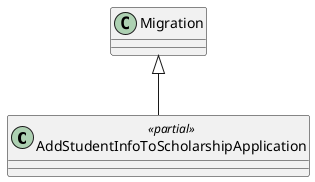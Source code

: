 @startuml
class AddStudentInfoToScholarshipApplication <<partial>> {
}
Migration <|-- AddStudentInfoToScholarshipApplication
@enduml
